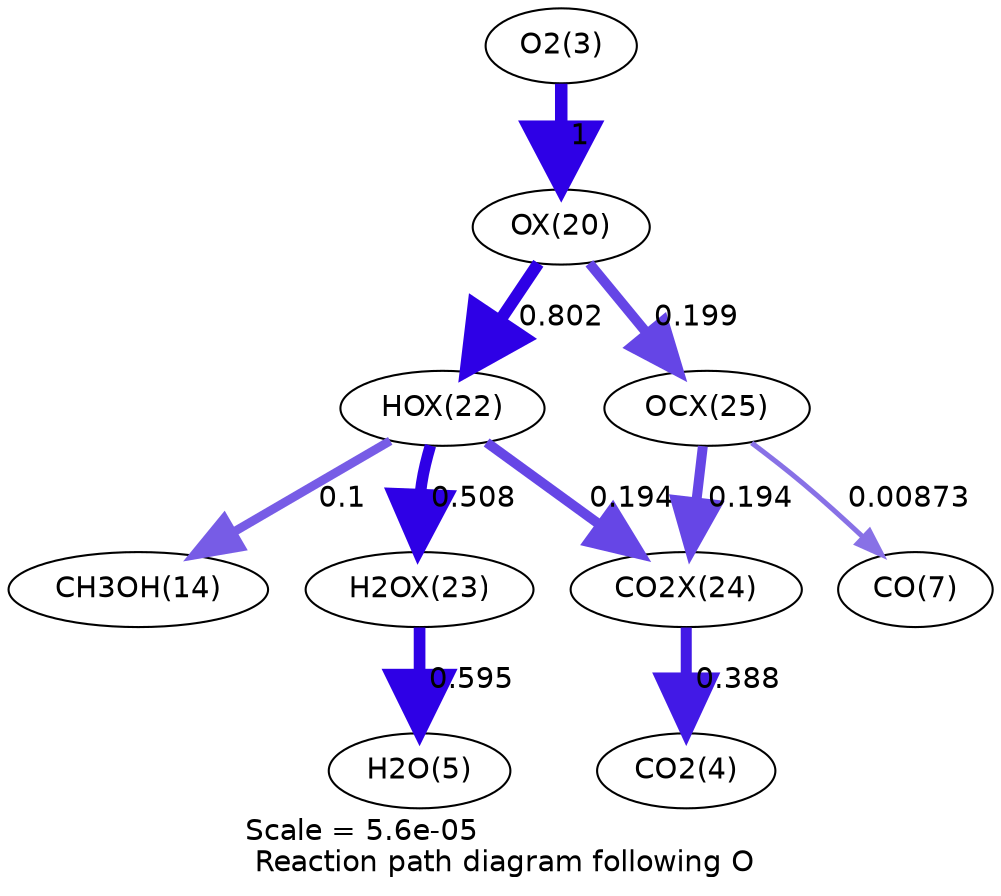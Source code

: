 digraph reaction_paths {
center=1;
s5 -> s26[fontname="Helvetica", penwidth=6, arrowsize=3, color="0.7, 1.5, 0.9"
, label=" 1"];
s26 -> s28[fontname="Helvetica", penwidth=5.83, arrowsize=2.92, color="0.7, 1.3, 0.9"
, label=" 0.802"];
s26 -> s31[fontname="Helvetica", penwidth=4.78, arrowsize=2.39, color="0.7, 0.699, 0.9"
, label=" 0.199"];
s28 -> s16[fontname="Helvetica", penwidth=4.26, arrowsize=2.13, color="0.7, 0.6, 0.9"
, label=" 0.1"];
s28 -> s29[fontname="Helvetica", penwidth=5.49, arrowsize=2.74, color="0.7, 1.01, 0.9"
, label=" 0.508"];
s28 -> s30[fontname="Helvetica", penwidth=4.76, arrowsize=2.38, color="0.7, 0.694, 0.9"
, label=" 0.194"];
s29 -> s7[fontname="Helvetica", penwidth=5.61, arrowsize=2.8, color="0.7, 1.1, 0.9"
, label=" 0.595"];
s31 -> s9[fontname="Helvetica", penwidth=2.42, arrowsize=1.21, color="0.7, 0.509, 0.9"
, label=" 0.00873"];
s31 -> s30[fontname="Helvetica", penwidth=4.76, arrowsize=2.38, color="0.7, 0.694, 0.9"
, label=" 0.194"];
s30 -> s6[fontname="Helvetica", penwidth=5.29, arrowsize=2.64, color="0.7, 0.888, 0.9"
, label=" 0.388"];
s5 [ fontname="Helvetica", label="O2(3)"];
s6 [ fontname="Helvetica", label="CO2(4)"];
s7 [ fontname="Helvetica", label="H2O(5)"];
s9 [ fontname="Helvetica", label="CO(7)"];
s16 [ fontname="Helvetica", label="CH3OH(14)"];
s26 [ fontname="Helvetica", label="OX(20)"];
s28 [ fontname="Helvetica", label="HOX(22)"];
s29 [ fontname="Helvetica", label="H2OX(23)"];
s30 [ fontname="Helvetica", label="CO2X(24)"];
s31 [ fontname="Helvetica", label="OCX(25)"];
 label = "Scale = 5.6e-05\l Reaction path diagram following O";
 fontname = "Helvetica";
}

